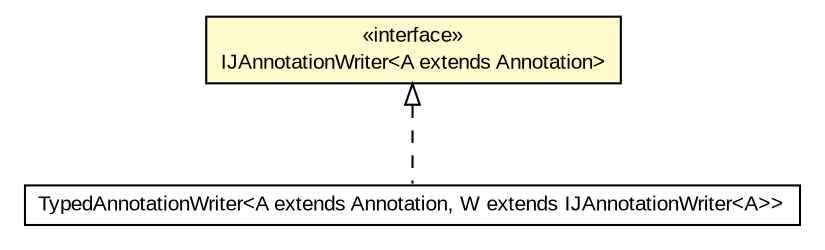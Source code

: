 #!/usr/local/bin/dot
#
# Class diagram 
# Generated by UMLGraph version 5.1 (http://www.umlgraph.org/)
#

digraph G {
	edge [fontname="arial",fontsize=10,labelfontname="arial",labelfontsize=10];
	node [fontname="arial",fontsize=10,shape=plaintext];
	nodesep=0.25;
	ranksep=0.5;
	// com.helger.jcodemodel.TypedAnnotationWriter<A extends java.lang.annotation.Annotation, W extends com.helger.jcodemodel.IJAnnotationWriter<A>>
	c10600 [label=<<table title="com.helger.jcodemodel.TypedAnnotationWriter" border="0" cellborder="1" cellspacing="0" cellpadding="2" port="p" href="./TypedAnnotationWriter.html">
		<tr><td><table border="0" cellspacing="0" cellpadding="1">
<tr><td align="center" balign="center"> TypedAnnotationWriter&lt;A extends Annotation, W extends IJAnnotationWriter&lt;A&gt;&gt; </td></tr>
		</table></td></tr>
		</table>>, fontname="arial", fontcolor="black", fontsize=10.0];
	// com.helger.jcodemodel.IJAnnotationWriter<A extends java.lang.annotation.Annotation>
	c10680 [label=<<table title="com.helger.jcodemodel.IJAnnotationWriter" border="0" cellborder="1" cellspacing="0" cellpadding="2" port="p" bgcolor="lemonChiffon" href="./IJAnnotationWriter.html">
		<tr><td><table border="0" cellspacing="0" cellpadding="1">
<tr><td align="center" balign="center"> &#171;interface&#187; </td></tr>
<tr><td align="center" balign="center"> IJAnnotationWriter&lt;A extends Annotation&gt; </td></tr>
		</table></td></tr>
		</table>>, fontname="arial", fontcolor="black", fontsize=10.0];
	//com.helger.jcodemodel.TypedAnnotationWriter<A extends java.lang.annotation.Annotation, W extends com.helger.jcodemodel.IJAnnotationWriter<A>> implements com.helger.jcodemodel.IJAnnotationWriter<A extends java.lang.annotation.Annotation>
	c10680:p -> c10600:p [dir=back,arrowtail=empty,style=dashed];
}

